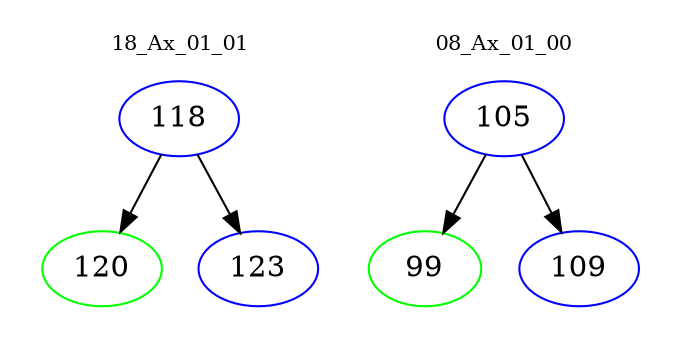 digraph{
subgraph cluster_0 {
color = white
label = "18_Ax_01_01";
fontsize=10;
T0_118 [label="118", color="blue"]
T0_118 -> T0_120 [color="black"]
T0_120 [label="120", color="green"]
T0_118 -> T0_123 [color="black"]
T0_123 [label="123", color="blue"]
}
subgraph cluster_1 {
color = white
label = "08_Ax_01_00";
fontsize=10;
T1_105 [label="105", color="blue"]
T1_105 -> T1_99 [color="black"]
T1_99 [label="99", color="green"]
T1_105 -> T1_109 [color="black"]
T1_109 [label="109", color="blue"]
}
}
